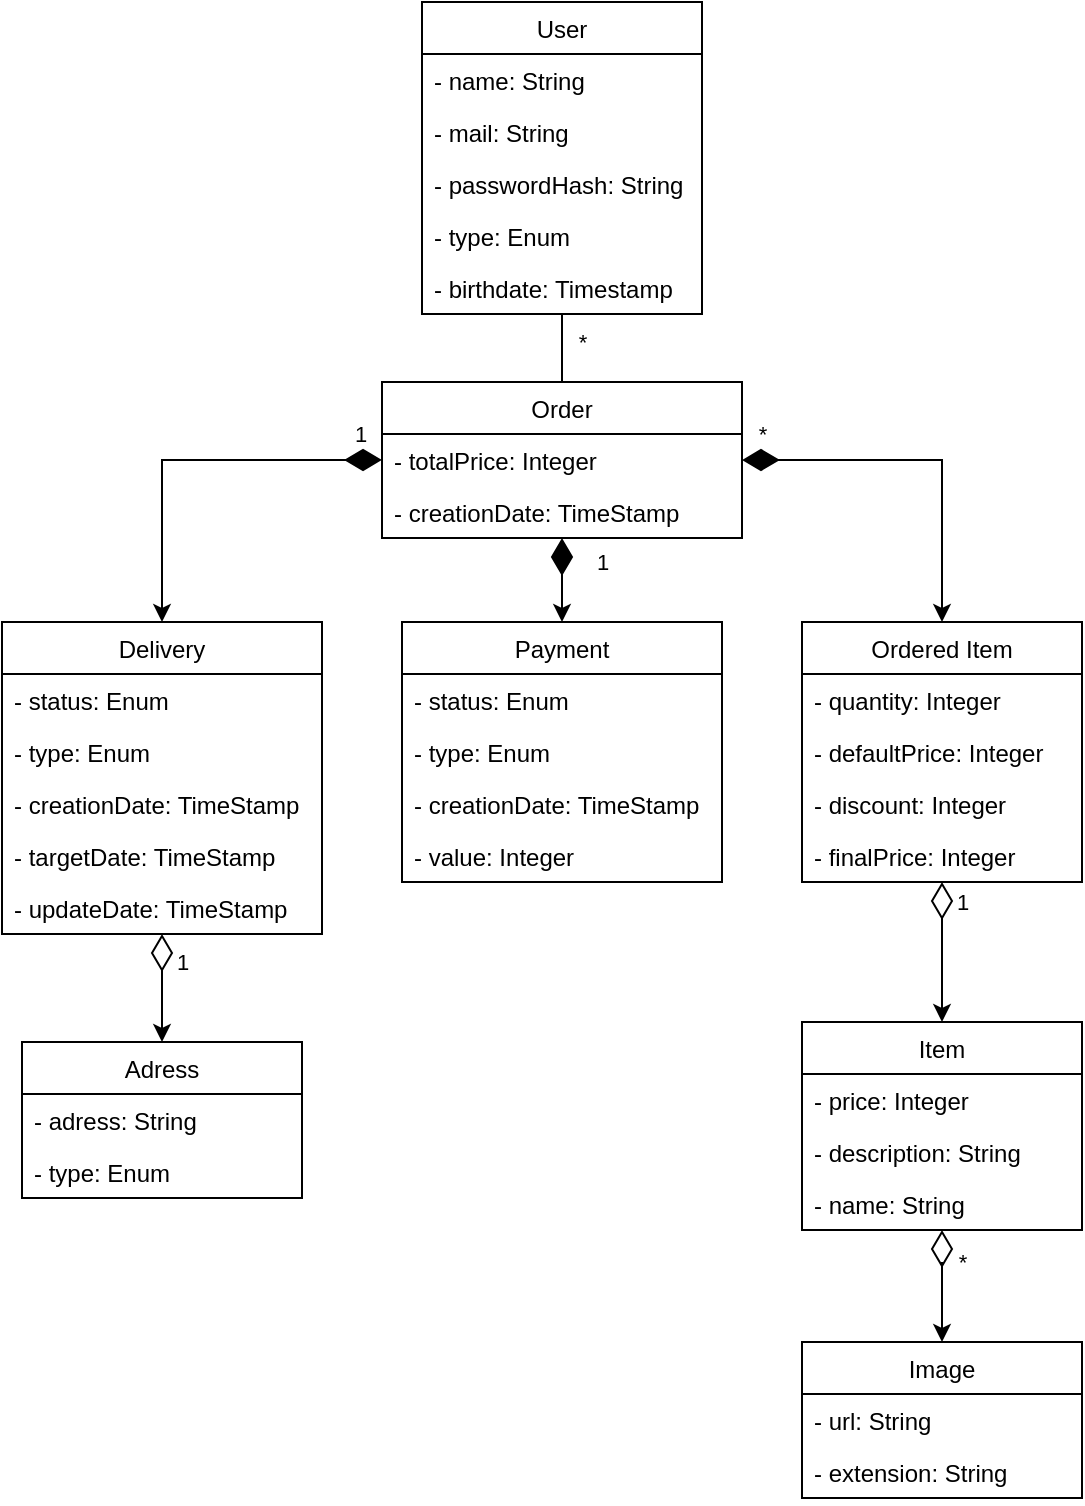 <mxfile version="20.8.10" type="device"><diagram name="Страница 1" id="NdgK5gXlSaqJ4Id73hpS"><mxGraphModel dx="984" dy="624" grid="1" gridSize="10" guides="1" tooltips="1" connect="1" arrows="1" fold="1" page="1" pageScale="1" pageWidth="827" pageHeight="1169" math="0" shadow="0"><root><mxCell id="0"/><mxCell id="1" parent="0"/><mxCell id="YuvIEqnPoZ46jIVrTtv9-32" style="edgeStyle=orthogonalEdgeStyle;rounded=0;orthogonalLoop=1;jettySize=auto;html=1;startArrow=diamondThin;startFill=1;startSize=16;" edge="1" parent="1" source="YuvIEqnPoZ46jIVrTtv9-1" target="YuvIEqnPoZ46jIVrTtv9-5"><mxGeometry relative="1" as="geometry"/></mxCell><mxCell id="YuvIEqnPoZ46jIVrTtv9-37" value="1" style="edgeLabel;html=1;align=center;verticalAlign=middle;resizable=0;points=[];" vertex="1" connectable="0" parent="YuvIEqnPoZ46jIVrTtv9-32"><mxGeometry x="-0.885" y="-1" relative="1" as="geometry"><mxPoint y="-12" as="offset"/></mxGeometry></mxCell><mxCell id="YuvIEqnPoZ46jIVrTtv9-33" value="1" style="edgeStyle=orthogonalEdgeStyle;rounded=0;orthogonalLoop=1;jettySize=auto;html=1;entryX=0.5;entryY=0;entryDx=0;entryDy=0;startArrow=diamondThin;startFill=1;startSize=16;" edge="1" parent="1" source="YuvIEqnPoZ46jIVrTtv9-1" target="YuvIEqnPoZ46jIVrTtv9-11"><mxGeometry x="-0.586" y="20" relative="1" as="geometry"><mxPoint as="offset"/></mxGeometry></mxCell><mxCell id="YuvIEqnPoZ46jIVrTtv9-50" value="*" style="edgeStyle=orthogonalEdgeStyle;rounded=0;orthogonalLoop=1;jettySize=auto;html=1;exitX=0.5;exitY=0;exitDx=0;exitDy=0;startArrow=none;startFill=0;startSize=6;endArrow=none;endFill=0;" edge="1" parent="1" source="YuvIEqnPoZ46jIVrTtv9-1" target="YuvIEqnPoZ46jIVrTtv9-44"><mxGeometry x="0.176" y="-10" relative="1" as="geometry"><Array as="points"><mxPoint x="400" y="180"/><mxPoint x="400" y="180"/></Array><mxPoint as="offset"/></mxGeometry></mxCell><mxCell id="YuvIEqnPoZ46jIVrTtv9-1" value="Order" style="swimlane;fontStyle=0;childLayout=stackLayout;horizontal=1;startSize=26;fillColor=none;horizontalStack=0;resizeParent=1;resizeParentMax=0;resizeLast=0;collapsible=1;marginBottom=0;" vertex="1" parent="1"><mxGeometry x="310" y="200" width="180" height="78" as="geometry"/></mxCell><mxCell id="YuvIEqnPoZ46jIVrTtv9-2" value="- totalPrice: Integer" style="text;strokeColor=none;fillColor=none;align=left;verticalAlign=top;spacingLeft=4;spacingRight=4;overflow=hidden;rotatable=0;points=[[0,0.5],[1,0.5]];portConstraint=eastwest;" vertex="1" parent="YuvIEqnPoZ46jIVrTtv9-1"><mxGeometry y="26" width="180" height="26" as="geometry"/></mxCell><mxCell id="YuvIEqnPoZ46jIVrTtv9-4" value="- creationDate: TimeStamp" style="text;strokeColor=none;fillColor=none;align=left;verticalAlign=top;spacingLeft=4;spacingRight=4;overflow=hidden;rotatable=0;points=[[0,0.5],[1,0.5]];portConstraint=eastwest;" vertex="1" parent="YuvIEqnPoZ46jIVrTtv9-1"><mxGeometry y="52" width="180" height="26" as="geometry"/></mxCell><mxCell id="YuvIEqnPoZ46jIVrTtv9-42" style="edgeStyle=orthogonalEdgeStyle;rounded=0;orthogonalLoop=1;jettySize=auto;html=1;entryX=0.5;entryY=0;entryDx=0;entryDy=0;startArrow=diamondThin;startFill=0;startSize=16;" edge="1" parent="1" source="YuvIEqnPoZ46jIVrTtv9-5" target="YuvIEqnPoZ46jIVrTtv9-38"><mxGeometry relative="1" as="geometry"/></mxCell><mxCell id="YuvIEqnPoZ46jIVrTtv9-43" value="1" style="edgeLabel;html=1;align=center;verticalAlign=middle;resizable=0;points=[];" vertex="1" connectable="0" parent="YuvIEqnPoZ46jIVrTtv9-42"><mxGeometry x="-0.074" y="-2" relative="1" as="geometry"><mxPoint x="12" y="-11" as="offset"/></mxGeometry></mxCell><mxCell id="YuvIEqnPoZ46jIVrTtv9-5" value="Delivery" style="swimlane;fontStyle=0;childLayout=stackLayout;horizontal=1;startSize=26;fillColor=none;horizontalStack=0;resizeParent=1;resizeParentMax=0;resizeLast=0;collapsible=1;marginBottom=0;" vertex="1" parent="1"><mxGeometry x="120" y="320" width="160" height="156" as="geometry"/></mxCell><mxCell id="YuvIEqnPoZ46jIVrTtv9-6" value="- status: Enum" style="text;strokeColor=none;fillColor=none;align=left;verticalAlign=top;spacingLeft=4;spacingRight=4;overflow=hidden;rotatable=0;points=[[0,0.5],[1,0.5]];portConstraint=eastwest;" vertex="1" parent="YuvIEqnPoZ46jIVrTtv9-5"><mxGeometry y="26" width="160" height="26" as="geometry"/></mxCell><mxCell id="YuvIEqnPoZ46jIVrTtv9-7" value="- type: Enum" style="text;strokeColor=none;fillColor=none;align=left;verticalAlign=top;spacingLeft=4;spacingRight=4;overflow=hidden;rotatable=0;points=[[0,0.5],[1,0.5]];portConstraint=eastwest;" vertex="1" parent="YuvIEqnPoZ46jIVrTtv9-5"><mxGeometry y="52" width="160" height="26" as="geometry"/></mxCell><mxCell id="YuvIEqnPoZ46jIVrTtv9-8" value="- creationDate: TimeStamp" style="text;strokeColor=none;fillColor=none;align=left;verticalAlign=top;spacingLeft=4;spacingRight=4;overflow=hidden;rotatable=0;points=[[0,0.5],[1,0.5]];portConstraint=eastwest;" vertex="1" parent="YuvIEqnPoZ46jIVrTtv9-5"><mxGeometry y="78" width="160" height="26" as="geometry"/></mxCell><mxCell id="YuvIEqnPoZ46jIVrTtv9-9" value="- targetDate: TimeStamp" style="text;strokeColor=none;fillColor=none;align=left;verticalAlign=top;spacingLeft=4;spacingRight=4;overflow=hidden;rotatable=0;points=[[0,0.5],[1,0.5]];portConstraint=eastwest;" vertex="1" parent="YuvIEqnPoZ46jIVrTtv9-5"><mxGeometry y="104" width="160" height="26" as="geometry"/></mxCell><mxCell id="YuvIEqnPoZ46jIVrTtv9-10" value="- updateDate: TimeStamp" style="text;strokeColor=none;fillColor=none;align=left;verticalAlign=top;spacingLeft=4;spacingRight=4;overflow=hidden;rotatable=0;points=[[0,0.5],[1,0.5]];portConstraint=eastwest;" vertex="1" parent="YuvIEqnPoZ46jIVrTtv9-5"><mxGeometry y="130" width="160" height="26" as="geometry"/></mxCell><mxCell id="YuvIEqnPoZ46jIVrTtv9-11" value="Payment" style="swimlane;fontStyle=0;childLayout=stackLayout;horizontal=1;startSize=26;fillColor=none;horizontalStack=0;resizeParent=1;resizeParentMax=0;resizeLast=0;collapsible=1;marginBottom=0;" vertex="1" parent="1"><mxGeometry x="320" y="320" width="160" height="130" as="geometry"/></mxCell><mxCell id="YuvIEqnPoZ46jIVrTtv9-12" value="- status: Enum" style="text;strokeColor=none;fillColor=none;align=left;verticalAlign=top;spacingLeft=4;spacingRight=4;overflow=hidden;rotatable=0;points=[[0,0.5],[1,0.5]];portConstraint=eastwest;" vertex="1" parent="YuvIEqnPoZ46jIVrTtv9-11"><mxGeometry y="26" width="160" height="26" as="geometry"/></mxCell><mxCell id="YuvIEqnPoZ46jIVrTtv9-13" value="- type: Enum" style="text;strokeColor=none;fillColor=none;align=left;verticalAlign=top;spacingLeft=4;spacingRight=4;overflow=hidden;rotatable=0;points=[[0,0.5],[1,0.5]];portConstraint=eastwest;" vertex="1" parent="YuvIEqnPoZ46jIVrTtv9-11"><mxGeometry y="52" width="160" height="26" as="geometry"/></mxCell><mxCell id="YuvIEqnPoZ46jIVrTtv9-14" value="- creationDate: TimeStamp" style="text;strokeColor=none;fillColor=none;align=left;verticalAlign=top;spacingLeft=4;spacingRight=4;overflow=hidden;rotatable=0;points=[[0,0.5],[1,0.5]];portConstraint=eastwest;" vertex="1" parent="YuvIEqnPoZ46jIVrTtv9-11"><mxGeometry y="78" width="160" height="26" as="geometry"/></mxCell><mxCell id="YuvIEqnPoZ46jIVrTtv9-16" value="- value: Integer" style="text;strokeColor=none;fillColor=none;align=left;verticalAlign=top;spacingLeft=4;spacingRight=4;overflow=hidden;rotatable=0;points=[[0,0.5],[1,0.5]];portConstraint=eastwest;" vertex="1" parent="YuvIEqnPoZ46jIVrTtv9-11"><mxGeometry y="104" width="160" height="26" as="geometry"/></mxCell><mxCell id="YuvIEqnPoZ46jIVrTtv9-35" value="1" style="edgeStyle=orthogonalEdgeStyle;rounded=0;orthogonalLoop=1;jettySize=auto;html=1;entryX=0.5;entryY=0;entryDx=0;entryDy=0;startArrow=diamondThin;startFill=0;startSize=16;" edge="1" parent="1" source="YuvIEqnPoZ46jIVrTtv9-17" target="YuvIEqnPoZ46jIVrTtv9-22"><mxGeometry x="-0.714" y="10" relative="1" as="geometry"><Array as="points"><mxPoint x="590" y="470"/><mxPoint x="590" y="470"/></Array><mxPoint as="offset"/></mxGeometry></mxCell><mxCell id="YuvIEqnPoZ46jIVrTtv9-17" value="Ordered Item" style="swimlane;fontStyle=0;childLayout=stackLayout;horizontal=1;startSize=26;fillColor=none;horizontalStack=0;resizeParent=1;resizeParentMax=0;resizeLast=0;collapsible=1;marginBottom=0;" vertex="1" parent="1"><mxGeometry x="520" y="320" width="140" height="130" as="geometry"/></mxCell><mxCell id="YuvIEqnPoZ46jIVrTtv9-18" value="- quantity: Integer" style="text;strokeColor=none;fillColor=none;align=left;verticalAlign=top;spacingLeft=4;spacingRight=4;overflow=hidden;rotatable=0;points=[[0,0.5],[1,0.5]];portConstraint=eastwest;" vertex="1" parent="YuvIEqnPoZ46jIVrTtv9-17"><mxGeometry y="26" width="140" height="26" as="geometry"/></mxCell><mxCell id="YuvIEqnPoZ46jIVrTtv9-19" value="- defaultPrice: Integer" style="text;strokeColor=none;fillColor=none;align=left;verticalAlign=top;spacingLeft=4;spacingRight=4;overflow=hidden;rotatable=0;points=[[0,0.5],[1,0.5]];portConstraint=eastwest;" vertex="1" parent="YuvIEqnPoZ46jIVrTtv9-17"><mxGeometry y="52" width="140" height="26" as="geometry"/></mxCell><mxCell id="YuvIEqnPoZ46jIVrTtv9-20" value="- discount: Integer" style="text;strokeColor=none;fillColor=none;align=left;verticalAlign=top;spacingLeft=4;spacingRight=4;overflow=hidden;rotatable=0;points=[[0,0.5],[1,0.5]];portConstraint=eastwest;" vertex="1" parent="YuvIEqnPoZ46jIVrTtv9-17"><mxGeometry y="78" width="140" height="26" as="geometry"/></mxCell><mxCell id="YuvIEqnPoZ46jIVrTtv9-21" value="- finalPrice: Integer" style="text;strokeColor=none;fillColor=none;align=left;verticalAlign=top;spacingLeft=4;spacingRight=4;overflow=hidden;rotatable=0;points=[[0,0.5],[1,0.5]];portConstraint=eastwest;" vertex="1" parent="YuvIEqnPoZ46jIVrTtv9-17"><mxGeometry y="104" width="140" height="26" as="geometry"/></mxCell><mxCell id="YuvIEqnPoZ46jIVrTtv9-51" value="*" style="edgeStyle=orthogonalEdgeStyle;rounded=0;orthogonalLoop=1;jettySize=auto;html=1;entryX=0.5;entryY=0;entryDx=0;entryDy=0;startArrow=diamondThin;startFill=0;endArrow=classic;endFill=1;startSize=16;" edge="1" parent="1" source="YuvIEqnPoZ46jIVrTtv9-22" target="YuvIEqnPoZ46jIVrTtv9-27"><mxGeometry x="-0.429" y="10" relative="1" as="geometry"><Array as="points"><mxPoint x="590" y="640"/><mxPoint x="590" y="640"/></Array><mxPoint as="offset"/></mxGeometry></mxCell><mxCell id="YuvIEqnPoZ46jIVrTtv9-22" value="Item" style="swimlane;fontStyle=0;childLayout=stackLayout;horizontal=1;startSize=26;fillColor=none;horizontalStack=0;resizeParent=1;resizeParentMax=0;resizeLast=0;collapsible=1;marginBottom=0;" vertex="1" parent="1"><mxGeometry x="520" y="520" width="140" height="104" as="geometry"/></mxCell><mxCell id="YuvIEqnPoZ46jIVrTtv9-23" value="- price: Integer" style="text;strokeColor=none;fillColor=none;align=left;verticalAlign=top;spacingLeft=4;spacingRight=4;overflow=hidden;rotatable=0;points=[[0,0.5],[1,0.5]];portConstraint=eastwest;" vertex="1" parent="YuvIEqnPoZ46jIVrTtv9-22"><mxGeometry y="26" width="140" height="26" as="geometry"/></mxCell><mxCell id="YuvIEqnPoZ46jIVrTtv9-24" value="- description: String" style="text;strokeColor=none;fillColor=none;align=left;verticalAlign=top;spacingLeft=4;spacingRight=4;overflow=hidden;rotatable=0;points=[[0,0.5],[1,0.5]];portConstraint=eastwest;" vertex="1" parent="YuvIEqnPoZ46jIVrTtv9-22"><mxGeometry y="52" width="140" height="26" as="geometry"/></mxCell><mxCell id="YuvIEqnPoZ46jIVrTtv9-25" value="- name: String" style="text;strokeColor=none;fillColor=none;align=left;verticalAlign=top;spacingLeft=4;spacingRight=4;overflow=hidden;rotatable=0;points=[[0,0.5],[1,0.5]];portConstraint=eastwest;" vertex="1" parent="YuvIEqnPoZ46jIVrTtv9-22"><mxGeometry y="78" width="140" height="26" as="geometry"/></mxCell><mxCell id="YuvIEqnPoZ46jIVrTtv9-27" value="Image" style="swimlane;fontStyle=0;childLayout=stackLayout;horizontal=1;startSize=26;fillColor=none;horizontalStack=0;resizeParent=1;resizeParentMax=0;resizeLast=0;collapsible=1;marginBottom=0;" vertex="1" parent="1"><mxGeometry x="520" y="680" width="140" height="78" as="geometry"/></mxCell><mxCell id="YuvIEqnPoZ46jIVrTtv9-28" value="- url: String" style="text;strokeColor=none;fillColor=none;align=left;verticalAlign=top;spacingLeft=4;spacingRight=4;overflow=hidden;rotatable=0;points=[[0,0.5],[1,0.5]];portConstraint=eastwest;" vertex="1" parent="YuvIEqnPoZ46jIVrTtv9-27"><mxGeometry y="26" width="140" height="26" as="geometry"/></mxCell><mxCell id="YuvIEqnPoZ46jIVrTtv9-31" value="- extension: String" style="text;strokeColor=none;fillColor=none;align=left;verticalAlign=top;spacingLeft=4;spacingRight=4;overflow=hidden;rotatable=0;points=[[0,0.5],[1,0.5]];portConstraint=eastwest;" vertex="1" parent="YuvIEqnPoZ46jIVrTtv9-27"><mxGeometry y="52" width="140" height="26" as="geometry"/></mxCell><mxCell id="YuvIEqnPoZ46jIVrTtv9-34" style="edgeStyle=orthogonalEdgeStyle;rounded=0;orthogonalLoop=1;jettySize=auto;html=1;entryX=0.5;entryY=0;entryDx=0;entryDy=0;startArrow=diamondThin;startFill=1;startSize=16;" edge="1" parent="1" source="YuvIEqnPoZ46jIVrTtv9-2" target="YuvIEqnPoZ46jIVrTtv9-17"><mxGeometry relative="1" as="geometry"/></mxCell><mxCell id="YuvIEqnPoZ46jIVrTtv9-36" value="*" style="edgeLabel;html=1;align=center;verticalAlign=middle;resizable=0;points=[];" vertex="1" connectable="0" parent="YuvIEqnPoZ46jIVrTtv9-34"><mxGeometry x="0.215" y="1" relative="1" as="geometry"><mxPoint x="-91" y="-23" as="offset"/></mxGeometry></mxCell><mxCell id="YuvIEqnPoZ46jIVrTtv9-38" value="Adress" style="swimlane;fontStyle=0;childLayout=stackLayout;horizontal=1;startSize=26;fillColor=none;horizontalStack=0;resizeParent=1;resizeParentMax=0;resizeLast=0;collapsible=1;marginBottom=0;" vertex="1" parent="1"><mxGeometry x="130" y="530" width="140" height="78" as="geometry"/></mxCell><mxCell id="YuvIEqnPoZ46jIVrTtv9-39" value="- adress: String" style="text;strokeColor=none;fillColor=none;align=left;verticalAlign=top;spacingLeft=4;spacingRight=4;overflow=hidden;rotatable=0;points=[[0,0.5],[1,0.5]];portConstraint=eastwest;" vertex="1" parent="YuvIEqnPoZ46jIVrTtv9-38"><mxGeometry y="26" width="140" height="26" as="geometry"/></mxCell><mxCell id="YuvIEqnPoZ46jIVrTtv9-40" value="- type: Enum" style="text;strokeColor=none;fillColor=none;align=left;verticalAlign=top;spacingLeft=4;spacingRight=4;overflow=hidden;rotatable=0;points=[[0,0.5],[1,0.5]];portConstraint=eastwest;" vertex="1" parent="YuvIEqnPoZ46jIVrTtv9-38"><mxGeometry y="52" width="140" height="26" as="geometry"/></mxCell><mxCell id="YuvIEqnPoZ46jIVrTtv9-44" value="User" style="swimlane;fontStyle=0;childLayout=stackLayout;horizontal=1;startSize=26;fillColor=none;horizontalStack=0;resizeParent=1;resizeParentMax=0;resizeLast=0;collapsible=1;marginBottom=0;" vertex="1" parent="1"><mxGeometry x="330" y="10" width="140" height="156" as="geometry"/></mxCell><mxCell id="YuvIEqnPoZ46jIVrTtv9-45" value="- name: String" style="text;strokeColor=none;fillColor=none;align=left;verticalAlign=top;spacingLeft=4;spacingRight=4;overflow=hidden;rotatable=0;points=[[0,0.5],[1,0.5]];portConstraint=eastwest;" vertex="1" parent="YuvIEqnPoZ46jIVrTtv9-44"><mxGeometry y="26" width="140" height="26" as="geometry"/></mxCell><mxCell id="YuvIEqnPoZ46jIVrTtv9-46" value="- mail: String" style="text;strokeColor=none;fillColor=none;align=left;verticalAlign=top;spacingLeft=4;spacingRight=4;overflow=hidden;rotatable=0;points=[[0,0.5],[1,0.5]];portConstraint=eastwest;" vertex="1" parent="YuvIEqnPoZ46jIVrTtv9-44"><mxGeometry y="52" width="140" height="26" as="geometry"/></mxCell><mxCell id="YuvIEqnPoZ46jIVrTtv9-47" value="- passwordHash: String" style="text;strokeColor=none;fillColor=none;align=left;verticalAlign=top;spacingLeft=4;spacingRight=4;overflow=hidden;rotatable=0;points=[[0,0.5],[1,0.5]];portConstraint=eastwest;" vertex="1" parent="YuvIEqnPoZ46jIVrTtv9-44"><mxGeometry y="78" width="140" height="26" as="geometry"/></mxCell><mxCell id="YuvIEqnPoZ46jIVrTtv9-48" value="- type: Enum" style="text;strokeColor=none;fillColor=none;align=left;verticalAlign=top;spacingLeft=4;spacingRight=4;overflow=hidden;rotatable=0;points=[[0,0.5],[1,0.5]];portConstraint=eastwest;" vertex="1" parent="YuvIEqnPoZ46jIVrTtv9-44"><mxGeometry y="104" width="140" height="26" as="geometry"/></mxCell><mxCell id="YuvIEqnPoZ46jIVrTtv9-49" value="- birthdate: Timestamp" style="text;strokeColor=none;fillColor=none;align=left;verticalAlign=top;spacingLeft=4;spacingRight=4;overflow=hidden;rotatable=0;points=[[0,0.5],[1,0.5]];portConstraint=eastwest;" vertex="1" parent="YuvIEqnPoZ46jIVrTtv9-44"><mxGeometry y="130" width="140" height="26" as="geometry"/></mxCell></root></mxGraphModel></diagram></mxfile>